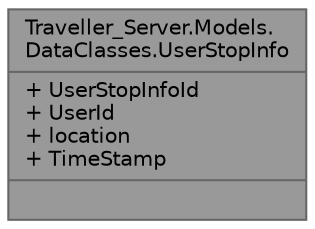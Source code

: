 digraph "Traveller_Server.Models.DataClasses.UserStopInfo"
{
 // LATEX_PDF_SIZE
  bgcolor="transparent";
  edge [fontname=Helvetica,fontsize=10,labelfontname=Helvetica,labelfontsize=10];
  node [fontname=Helvetica,fontsize=10,shape=box,height=0.2,width=0.4];
  Node1 [shape=record,label="{Traveller_Server.Models.\lDataClasses.UserStopInfo\n|+ UserStopInfoId\l+ UserId\l+ location\l+ TimeStamp\l|}",height=0.2,width=0.4,color="gray40", fillcolor="grey60", style="filled", fontcolor="black",tooltip="Information about a user stopping while travelling in a public transport and stopped...."];
}
